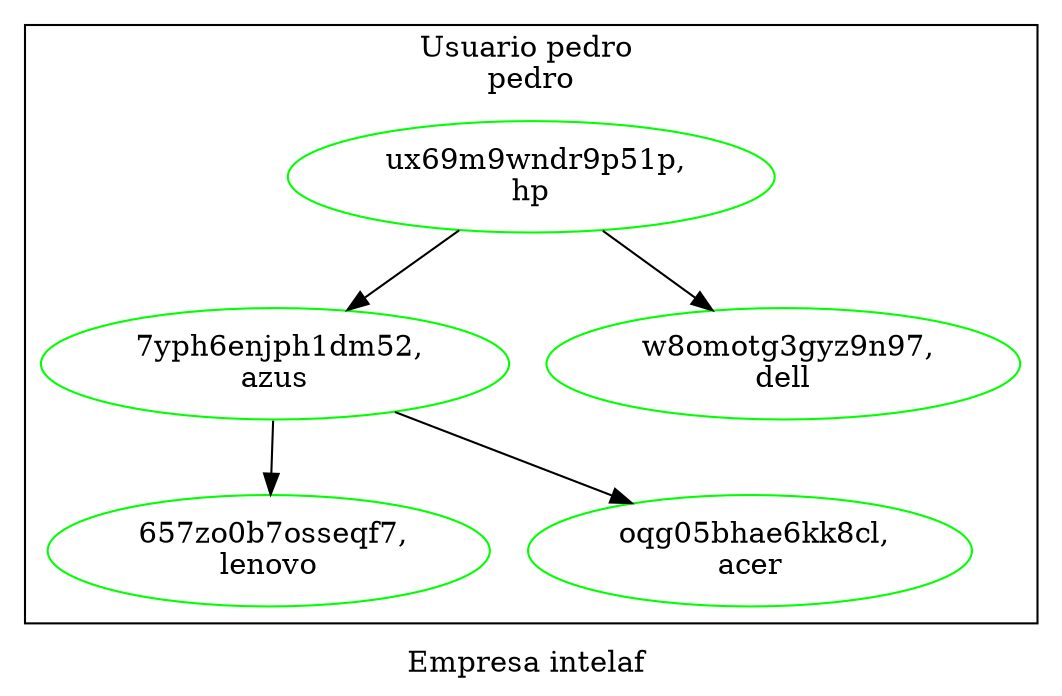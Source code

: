 digraph G { 

 label="Empresa intelaf " 

 subgraph cluster_0 { 

 label="Usuario pedro \n pedro " 
node [height=0.5, width=1.2];
"657zo0b7osseqf7" [label=" 657zo0b7osseqf7,\nlenovo",color=green] 
"7yph6enjph1dm52" [label=" 7yph6enjph1dm52,\nazus",color=green] 
"7yph6enjph1dm52" -> "oqg05bhae6kk8cl" 
"7yph6enjph1dm52" -> "657zo0b7osseqf7" 
"oqg05bhae6kk8cl" [label=" oqg05bhae6kk8cl,\nacer",color=green] 
"ux69m9wndr9p51p" [label=" ux69m9wndr9p51p,\nhp",color=green] 
"ux69m9wndr9p51p" -> "w8omotg3gyz9n97" 
"ux69m9wndr9p51p" -> "7yph6enjph1dm52" 
"w8omotg3gyz9n97" [label=" w8omotg3gyz9n97,\ndell",color=green] 
}}